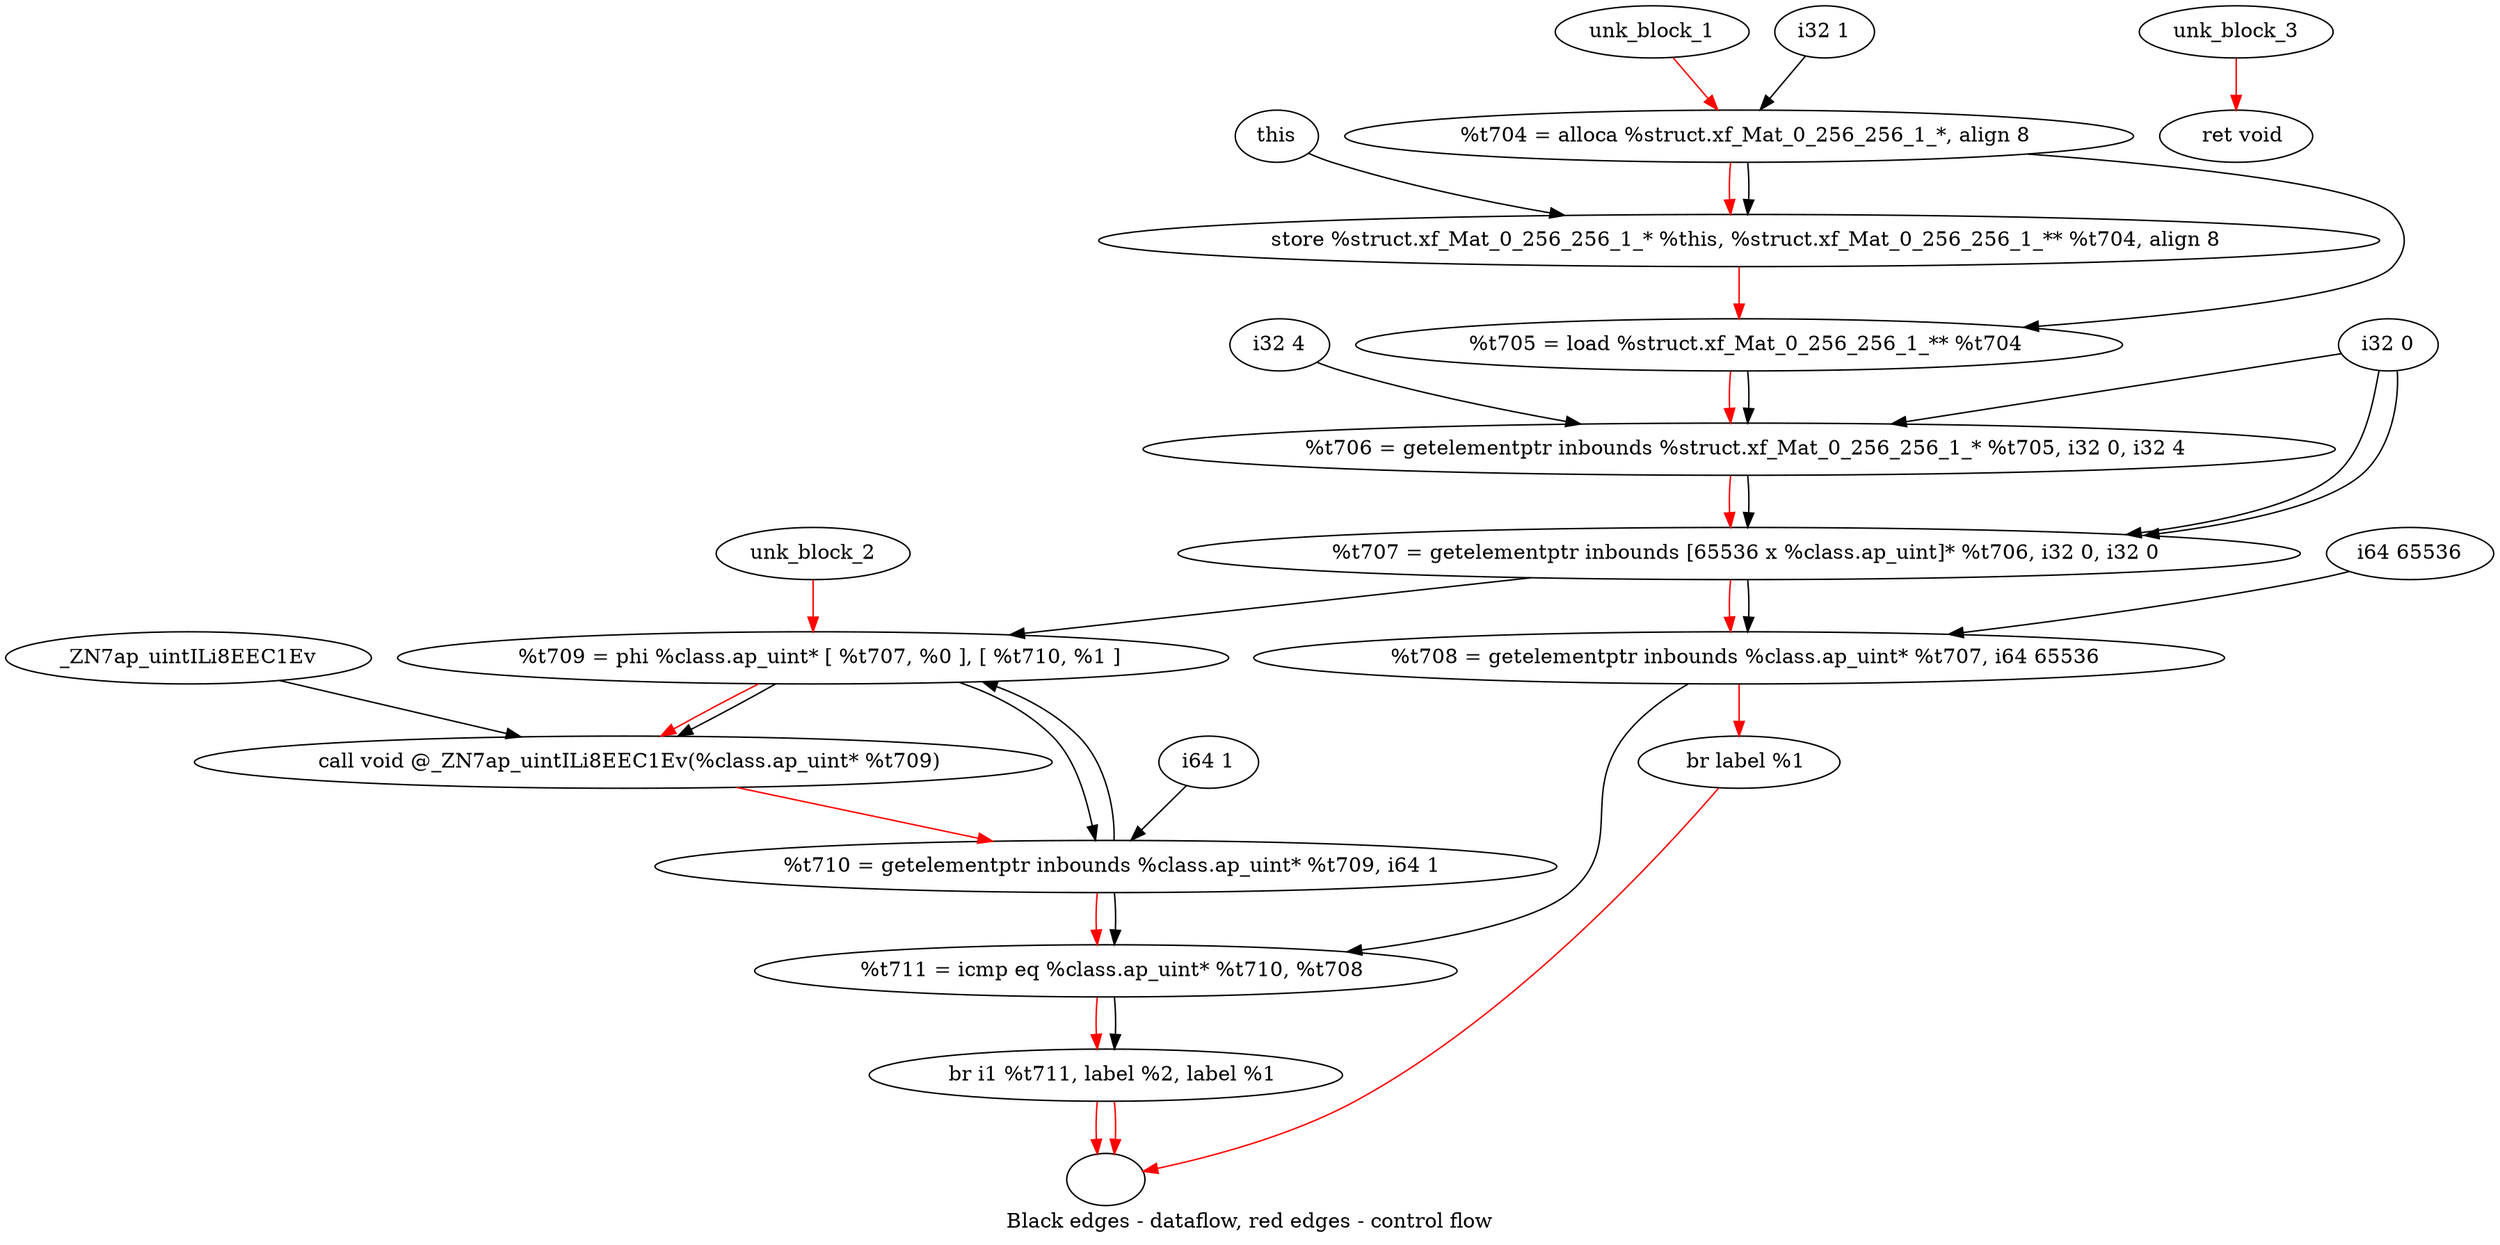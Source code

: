 digraph G {
compound=true
label="Black edges - dataflow, red edges - control flow"
"t704" [label="  %t704 = alloca %struct.xf_Mat_0_256_256_1_*, align 8"]
"_1" [label="  store %struct.xf_Mat_0_256_256_1_* %this, %struct.xf_Mat_0_256_256_1_** %t704, align 8"]
"t705" [label="  %t705 = load %struct.xf_Mat_0_256_256_1_** %t704"]
"t706" [label="  %t706 = getelementptr inbounds %struct.xf_Mat_0_256_256_1_* %t705, i32 0, i32 4"]
"t707" [label="  %t707 = getelementptr inbounds [65536 x %class.ap_uint]* %t706, i32 0, i32 0"]
"t708" [label="  %t708 = getelementptr inbounds %class.ap_uint* %t707, i64 65536"]
"_2" [label="  br label %1"]
"unk_block_1" -> "t704"[color=red]
"i32 1" -> "t704"
"t704" -> "_1"[color=red weight=2]
"this" -> "_1"
"t704" -> "_1"
"_1" -> "t705"[color=red weight=2]
"t704" -> "t705"
"t705" -> "t706"[color=red weight=2]
"t705" -> "t706"
"i32 0" -> "t706"
"i32 4" -> "t706"
"t706" -> "t707"[color=red weight=2]
"t706" -> "t707"
"i32 0" -> "t707"
"i32 0" -> "t707"
"t707" -> "t708"[color=red weight=2]
"t707" -> "t708"
"i64 65536" -> "t708"
"t708" -> "_2"[color=red weight=2]
"_2" -> ""[color=red]

"t709" [label="  %t709 = phi %class.ap_uint* [ %t707, %0 ], [ %t710, %1 ]"]
"_3" [label="  call void @_ZN7ap_uintILi8EEC1Ev(%class.ap_uint* %t709)"]
"t710" [label="  %t710 = getelementptr inbounds %class.ap_uint* %t709, i64 1"]
"t711" [label="  %t711 = icmp eq %class.ap_uint* %t710, %t708"]
"_4" [label="  br i1 %t711, label %2, label %1"]
"unk_block_2" -> "t709"[color=red]
"t707" -> "t709"
"t710" -> "t709"
"t709" -> "_3"[color=red weight=2]
"t709" -> "_3"
"_ZN7ap_uintILi8EEC1Ev" -> "_3"
"_3" -> "t710"[color=red weight=2]
"t709" -> "t710"
"i64 1" -> "t710"
"t710" -> "t711"[color=red weight=2]
"t710" -> "t711"
"t708" -> "t711"
"t711" -> "_4"[color=red weight=2]
"t711" -> "_4"
"_4" -> ""[color=red]
"_4" -> ""[color=red]

"_5" [label="  ret void"]
"unk_block_3" -> "_5"[color=red]

}
